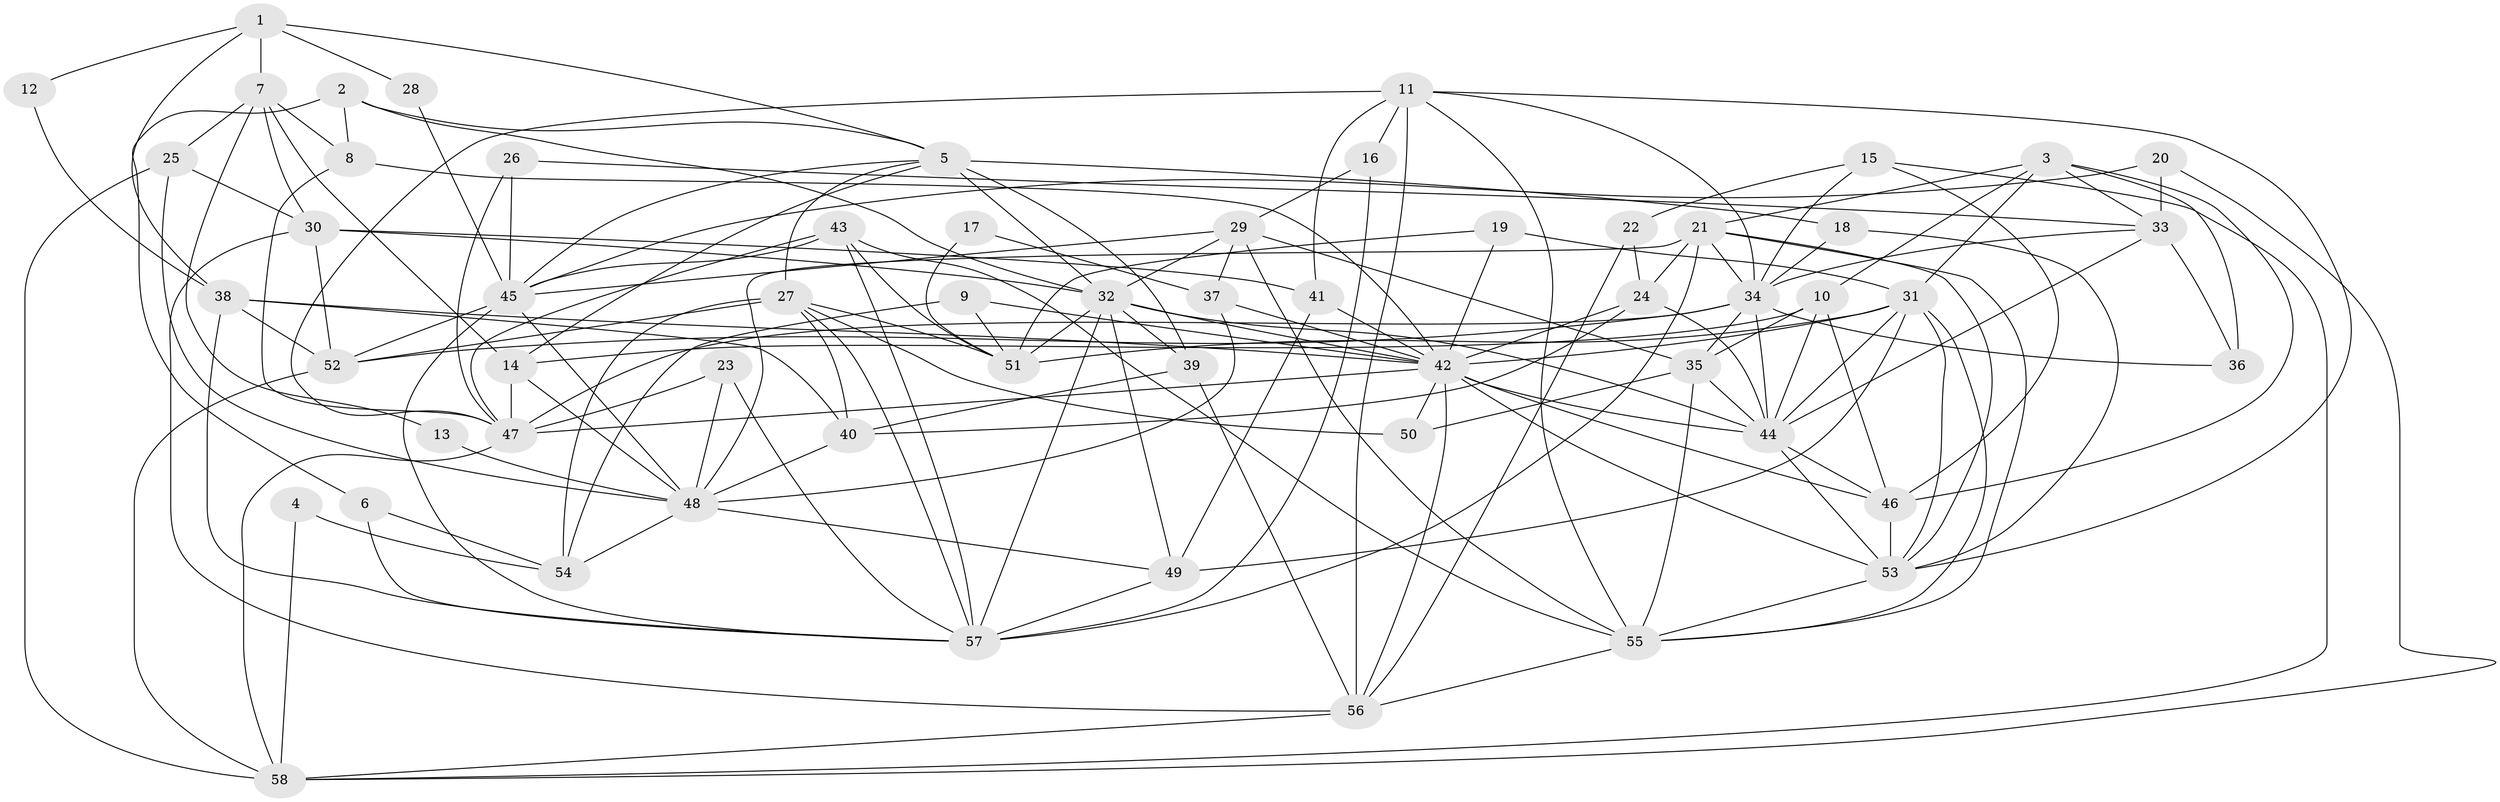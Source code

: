 // original degree distribution, {3: 0.3130434782608696, 6: 0.11304347826086956, 5: 0.19130434782608696, 4: 0.2608695652173913, 2: 0.09565217391304348, 8: 0.008695652173913044, 7: 0.017391304347826087}
// Generated by graph-tools (version 1.1) at 2025/50/03/09/25 03:50:14]
// undirected, 58 vertices, 161 edges
graph export_dot {
graph [start="1"]
  node [color=gray90,style=filled];
  1;
  2;
  3;
  4;
  5;
  6;
  7;
  8;
  9;
  10;
  11;
  12;
  13;
  14;
  15;
  16;
  17;
  18;
  19;
  20;
  21;
  22;
  23;
  24;
  25;
  26;
  27;
  28;
  29;
  30;
  31;
  32;
  33;
  34;
  35;
  36;
  37;
  38;
  39;
  40;
  41;
  42;
  43;
  44;
  45;
  46;
  47;
  48;
  49;
  50;
  51;
  52;
  53;
  54;
  55;
  56;
  57;
  58;
  1 -- 5 [weight=1.0];
  1 -- 7 [weight=1.0];
  1 -- 12 [weight=1.0];
  1 -- 28 [weight=1.0];
  1 -- 38 [weight=1.0];
  2 -- 5 [weight=1.0];
  2 -- 6 [weight=1.0];
  2 -- 8 [weight=1.0];
  2 -- 32 [weight=1.0];
  3 -- 10 [weight=1.0];
  3 -- 21 [weight=1.0];
  3 -- 31 [weight=1.0];
  3 -- 33 [weight=1.0];
  3 -- 36 [weight=1.0];
  3 -- 46 [weight=1.0];
  4 -- 54 [weight=1.0];
  4 -- 58 [weight=1.0];
  5 -- 14 [weight=1.0];
  5 -- 18 [weight=1.0];
  5 -- 27 [weight=1.0];
  5 -- 32 [weight=1.0];
  5 -- 39 [weight=1.0];
  5 -- 45 [weight=1.0];
  6 -- 54 [weight=1.0];
  6 -- 57 [weight=1.0];
  7 -- 8 [weight=1.0];
  7 -- 13 [weight=1.0];
  7 -- 14 [weight=1.0];
  7 -- 25 [weight=1.0];
  7 -- 30 [weight=1.0];
  8 -- 42 [weight=1.0];
  8 -- 47 [weight=1.0];
  9 -- 42 [weight=1.0];
  9 -- 51 [weight=1.0];
  9 -- 54 [weight=1.0];
  10 -- 14 [weight=1.0];
  10 -- 35 [weight=1.0];
  10 -- 44 [weight=1.0];
  10 -- 46 [weight=1.0];
  11 -- 16 [weight=1.0];
  11 -- 34 [weight=1.0];
  11 -- 41 [weight=1.0];
  11 -- 47 [weight=2.0];
  11 -- 53 [weight=1.0];
  11 -- 55 [weight=1.0];
  11 -- 56 [weight=1.0];
  12 -- 38 [weight=1.0];
  13 -- 48 [weight=1.0];
  14 -- 47 [weight=1.0];
  14 -- 48 [weight=1.0];
  15 -- 22 [weight=1.0];
  15 -- 34 [weight=1.0];
  15 -- 46 [weight=1.0];
  15 -- 58 [weight=1.0];
  16 -- 29 [weight=1.0];
  16 -- 57 [weight=1.0];
  17 -- 37 [weight=1.0];
  17 -- 51 [weight=1.0];
  18 -- 34 [weight=1.0];
  18 -- 53 [weight=1.0];
  19 -- 31 [weight=1.0];
  19 -- 42 [weight=1.0];
  19 -- 51 [weight=1.0];
  20 -- 33 [weight=1.0];
  20 -- 45 [weight=1.0];
  20 -- 58 [weight=1.0];
  21 -- 24 [weight=1.0];
  21 -- 34 [weight=1.0];
  21 -- 48 [weight=1.0];
  21 -- 53 [weight=1.0];
  21 -- 55 [weight=1.0];
  21 -- 57 [weight=1.0];
  22 -- 24 [weight=1.0];
  22 -- 56 [weight=1.0];
  23 -- 47 [weight=1.0];
  23 -- 48 [weight=1.0];
  23 -- 57 [weight=1.0];
  24 -- 40 [weight=1.0];
  24 -- 42 [weight=1.0];
  24 -- 44 [weight=1.0];
  25 -- 30 [weight=1.0];
  25 -- 48 [weight=1.0];
  25 -- 58 [weight=1.0];
  26 -- 33 [weight=1.0];
  26 -- 45 [weight=1.0];
  26 -- 47 [weight=1.0];
  27 -- 40 [weight=1.0];
  27 -- 50 [weight=1.0];
  27 -- 51 [weight=1.0];
  27 -- 52 [weight=1.0];
  27 -- 54 [weight=1.0];
  27 -- 57 [weight=1.0];
  28 -- 45 [weight=1.0];
  29 -- 32 [weight=1.0];
  29 -- 35 [weight=1.0];
  29 -- 37 [weight=1.0];
  29 -- 45 [weight=1.0];
  29 -- 55 [weight=1.0];
  30 -- 32 [weight=1.0];
  30 -- 41 [weight=1.0];
  30 -- 52 [weight=1.0];
  30 -- 56 [weight=1.0];
  31 -- 42 [weight=1.0];
  31 -- 44 [weight=1.0];
  31 -- 49 [weight=1.0];
  31 -- 51 [weight=1.0];
  31 -- 53 [weight=1.0];
  31 -- 55 [weight=1.0];
  32 -- 39 [weight=1.0];
  32 -- 42 [weight=1.0];
  32 -- 44 [weight=1.0];
  32 -- 49 [weight=1.0];
  32 -- 51 [weight=1.0];
  32 -- 57 [weight=2.0];
  33 -- 34 [weight=1.0];
  33 -- 36 [weight=1.0];
  33 -- 44 [weight=1.0];
  34 -- 35 [weight=1.0];
  34 -- 36 [weight=1.0];
  34 -- 44 [weight=1.0];
  34 -- 47 [weight=1.0];
  34 -- 52 [weight=1.0];
  35 -- 44 [weight=1.0];
  35 -- 50 [weight=1.0];
  35 -- 55 [weight=1.0];
  37 -- 42 [weight=2.0];
  37 -- 48 [weight=1.0];
  38 -- 40 [weight=1.0];
  38 -- 42 [weight=1.0];
  38 -- 52 [weight=1.0];
  38 -- 57 [weight=1.0];
  39 -- 40 [weight=1.0];
  39 -- 56 [weight=1.0];
  40 -- 48 [weight=1.0];
  41 -- 42 [weight=1.0];
  41 -- 49 [weight=1.0];
  42 -- 44 [weight=1.0];
  42 -- 46 [weight=1.0];
  42 -- 47 [weight=2.0];
  42 -- 50 [weight=1.0];
  42 -- 53 [weight=1.0];
  42 -- 56 [weight=1.0];
  43 -- 45 [weight=1.0];
  43 -- 47 [weight=1.0];
  43 -- 51 [weight=1.0];
  43 -- 55 [weight=1.0];
  43 -- 57 [weight=1.0];
  44 -- 46 [weight=1.0];
  44 -- 53 [weight=1.0];
  45 -- 48 [weight=1.0];
  45 -- 52 [weight=1.0];
  45 -- 57 [weight=1.0];
  46 -- 53 [weight=2.0];
  47 -- 58 [weight=1.0];
  48 -- 49 [weight=1.0];
  48 -- 54 [weight=1.0];
  49 -- 57 [weight=1.0];
  52 -- 58 [weight=1.0];
  53 -- 55 [weight=1.0];
  55 -- 56 [weight=1.0];
  56 -- 58 [weight=1.0];
}
